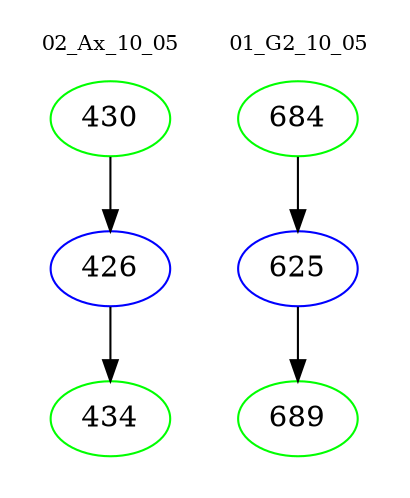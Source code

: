 digraph{
subgraph cluster_0 {
color = white
label = "02_Ax_10_05";
fontsize=10;
T0_430 [label="430", color="green"]
T0_430 -> T0_426 [color="black"]
T0_426 [label="426", color="blue"]
T0_426 -> T0_434 [color="black"]
T0_434 [label="434", color="green"]
}
subgraph cluster_1 {
color = white
label = "01_G2_10_05";
fontsize=10;
T1_684 [label="684", color="green"]
T1_684 -> T1_625 [color="black"]
T1_625 [label="625", color="blue"]
T1_625 -> T1_689 [color="black"]
T1_689 [label="689", color="green"]
}
}
